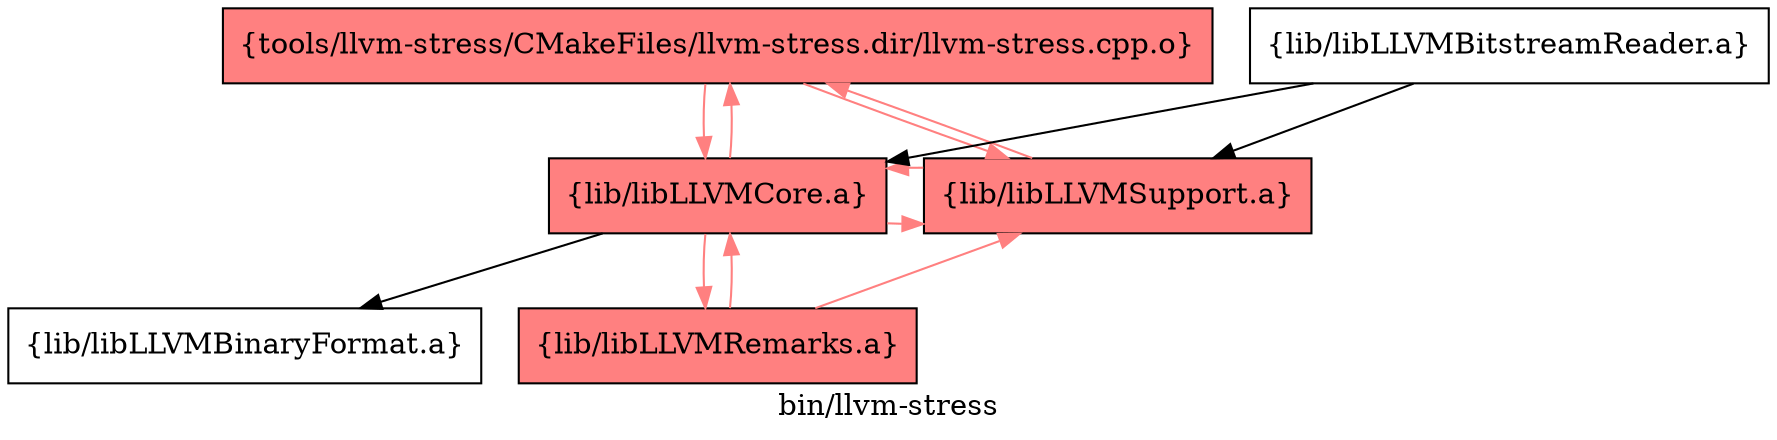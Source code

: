 digraph "bin/llvm-stress" {
	label="bin/llvm-stress";
	{ rank=same; Node0x558ff5c7af78;  }
	{ rank=same; Node0x558ff5c7f988; Node0x558ff5c7b428;  }

	Node0x558ff5c7af78 [shape=record,shape=box,style=filled,fillcolor="1.000000 0.5 1",group=1,label="{tools/llvm-stress/CMakeFiles/llvm-stress.dir/llvm-stress.cpp.o}"];
	Node0x558ff5c7af78 -> Node0x558ff5c7f988[color="1.000000 0.5 1"];
	Node0x558ff5c7af78 -> Node0x558ff5c7b428[color="1.000000 0.5 1"];
	Node0x558ff5c7f988 [shape=record,shape=box,style=filled,fillcolor="1.000000 0.5 1",group=1,label="{lib/libLLVMCore.a}"];
	Node0x558ff5c7f988 -> Node0x558ff5c7b428[color="1.000000 0.5 1"];
	Node0x558ff5c7f988 -> Node0x558ff5c7af78[color="1.000000 0.5 1"];
	Node0x558ff5c7f988 -> Node0x558ff5c7d728;
	Node0x558ff5c7f988 -> Node0x558ff5c7e6c8[color="1.000000 0.5 1"];
	Node0x558ff5c7b428 [shape=record,shape=box,style=filled,fillcolor="1.000000 0.5 1",group=1,label="{lib/libLLVMSupport.a}"];
	Node0x558ff5c7b428 -> Node0x558ff5c7af78[color="1.000000 0.5 1"];
	Node0x558ff5c7b428 -> Node0x558ff5c7f988[color="1.000000 0.5 1"];
	Node0x558ff5c7d728 [shape=record,shape=box,group=0,label="{lib/libLLVMBinaryFormat.a}"];
	Node0x558ff5c7e6c8 [shape=record,shape=box,style=filled,fillcolor="1.000000 0.5 1",group=1,label="{lib/libLLVMRemarks.a}"];
	Node0x558ff5c7e6c8 -> Node0x558ff5c7b428[color="1.000000 0.5 1"];
	Node0x558ff5c7e6c8 -> Node0x558ff5c7f988[color="1.000000 0.5 1"];
	Node0x558ff5c7e1c8 [shape=record,shape=box,group=0,label="{lib/libLLVMBitstreamReader.a}"];
	Node0x558ff5c7e1c8 -> Node0x558ff5c7f988;
	Node0x558ff5c7e1c8 -> Node0x558ff5c7b428;
}
